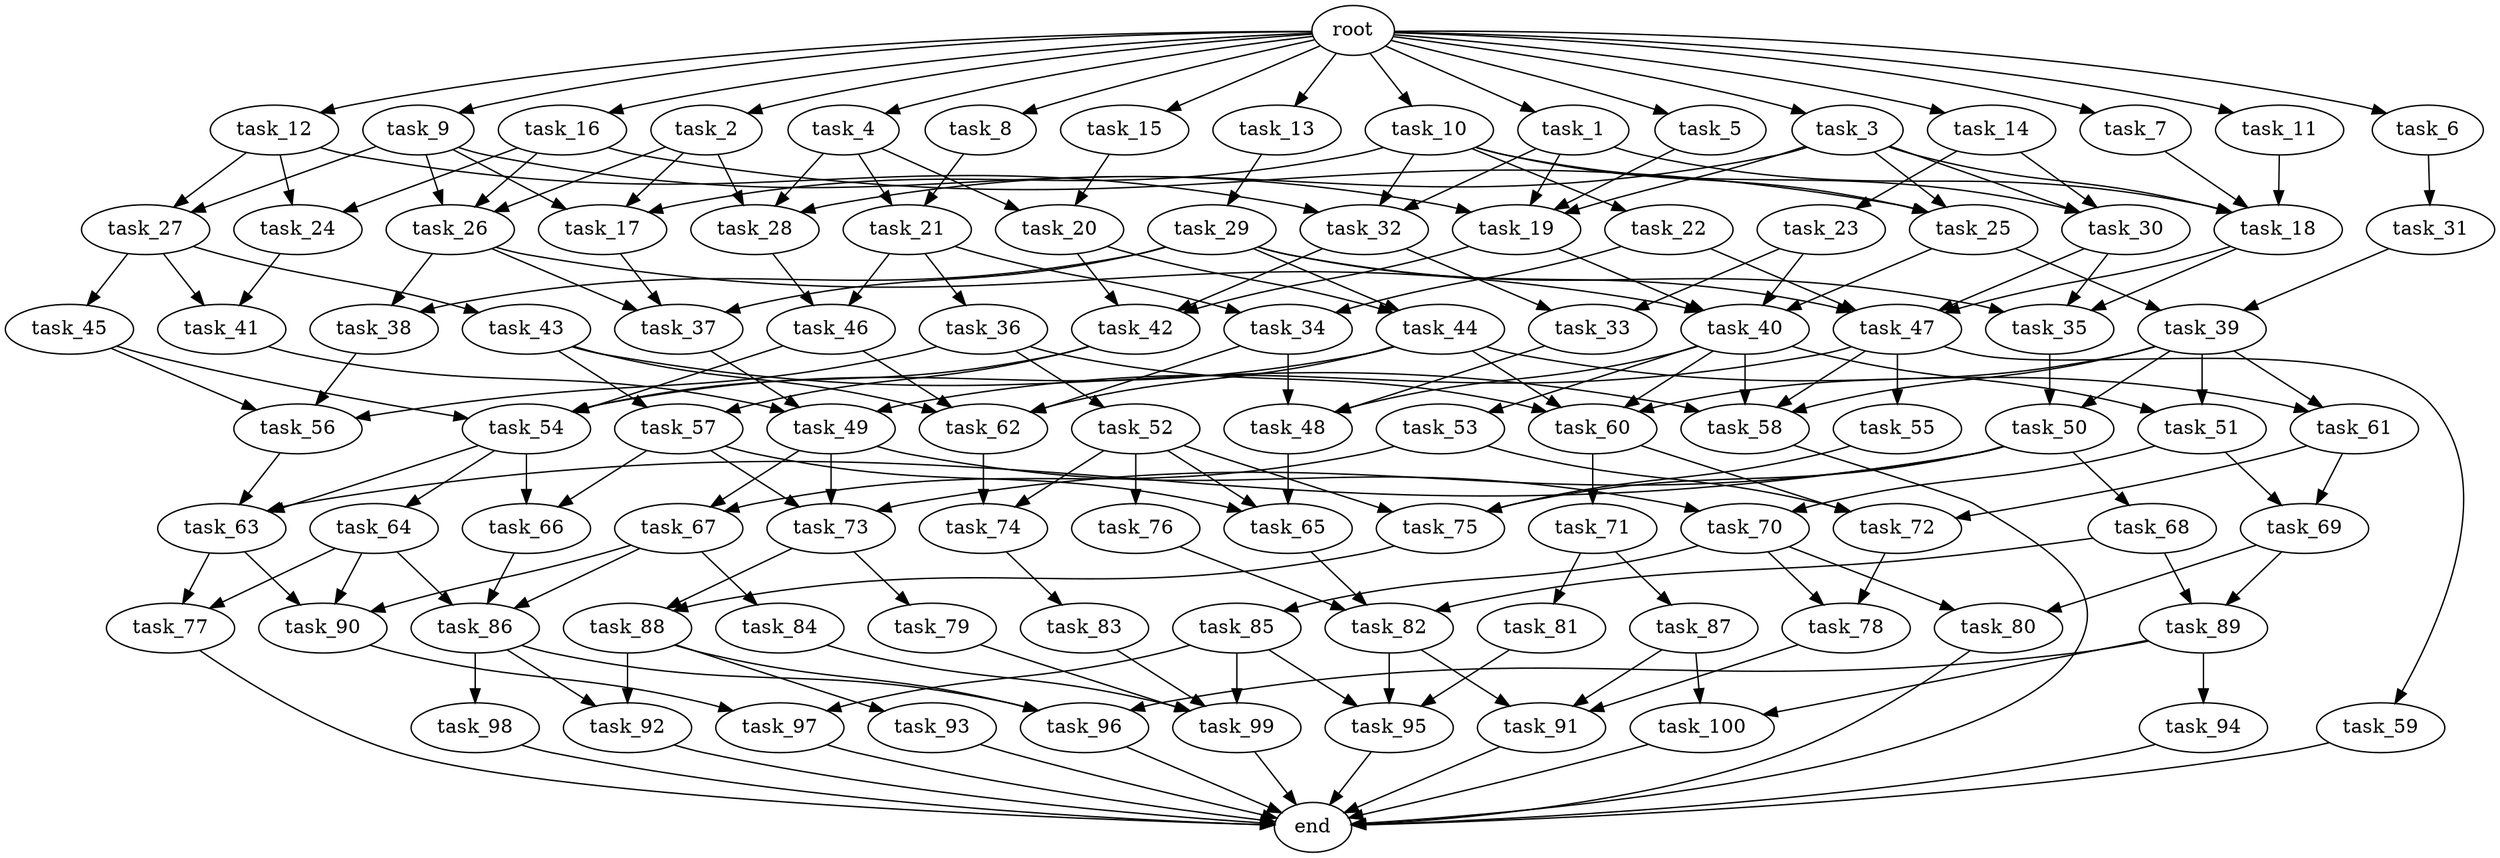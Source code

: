 digraph G {
  task_66 [size="7.565782e+08"];
  task_71 [size="2.155210e+08"];
  task_79 [size="1.204656e+09"];
  task_27 [size="9.914752e+07"];
  task_34 [size="1.269979e+09"];
  task_69 [size="2.861021e+09"];
  task_63 [size="3.744982e+09"];
  task_87 [size="7.432985e+08"];
  task_26 [size="1.179060e+09"];
  task_25 [size="1.250364e+09"];
  task_44 [size="1.015517e+09"];
  task_19 [size="1.443546e+08"];
  task_57 [size="3.300824e+08"];
  task_47 [size="4.390009e+09"];
  task_29 [size="2.757659e+09"];
  task_20 [size="1.169291e+09"];
  task_56 [size="5.605531e+08"];
  task_15 [size="2.354169e+08"];
  task_77 [size="1.103561e+09"];
  task_92 [size="1.122251e+09"];
  task_100 [size="4.882341e+09"];
  task_16 [size="3.532749e+09"];
  task_91 [size="3.467173e+09"];
  task_82 [size="4.835679e+09"];
  task_73 [size="3.612326e+09"];
  task_65 [size="7.951692e+08"];
  task_10 [size="3.284938e+09"];
  task_30 [size="4.185555e+09"];
  task_23 [size="7.076716e+07"];
  task_78 [size="4.478848e+09"];
  task_28 [size="9.686191e+08"];
  task_38 [size="1.444702e+09"];
  task_32 [size="3.712495e+09"];
  task_4 [size="3.404212e+09"];
  task_9 [size="4.693798e+09"];
  task_84 [size="4.802705e+09"];
  task_14 [size="4.952241e+09"];
  end [size="0.000000e+00"];
  task_83 [size="4.420615e+08"];
  task_90 [size="1.483612e+09"];
  task_59 [size="6.673979e+08"];
  task_12 [size="7.320858e+08"];
  task_46 [size="1.392706e+09"];
  task_36 [size="1.847801e+09"];
  task_40 [size="1.570487e+09"];
  task_62 [size="4.796092e+09"];
  task_45 [size="4.390170e+09"];
  task_53 [size="2.477689e+09"];
  task_24 [size="7.632504e+08"];
  task_33 [size="3.826412e+09"];
  task_89 [size="3.014409e+08"];
  task_94 [size="4.618595e+09"];
  task_41 [size="1.354274e+09"];
  task_72 [size="4.058138e+09"];
  task_18 [size="1.404516e+09"];
  task_64 [size="4.388915e+09"];
  task_54 [size="4.975298e+09"];
  task_95 [size="1.349074e+09"];
  task_70 [size="4.418194e+08"];
  task_11 [size="2.676595e+09"];
  task_43 [size="2.895922e+09"];
  task_88 [size="2.611530e+09"];
  task_96 [size="3.217990e+09"];
  task_6 [size="2.009514e+09"];
  task_42 [size="4.486100e+09"];
  task_17 [size="2.019124e+08"];
  task_22 [size="1.363503e+09"];
  task_93 [size="3.832847e+09"];
  task_98 [size="4.255329e+09"];
  task_97 [size="4.713301e+09"];
  task_58 [size="1.926501e+09"];
  task_67 [size="2.689328e+09"];
  root [size="0.000000e+00"];
  task_48 [size="2.572122e+09"];
  task_35 [size="3.141627e+09"];
  task_80 [size="6.375217e+08"];
  task_99 [size="4.729645e+09"];
  task_68 [size="8.166364e+08"];
  task_1 [size="1.691366e+09"];
  task_55 [size="3.293582e+09"];
  task_13 [size="1.383168e+09"];
  task_52 [size="2.908301e+09"];
  task_81 [size="4.526906e+09"];
  task_39 [size="2.015964e+09"];
  task_2 [size="5.148609e+08"];
  task_37 [size="8.074088e+08"];
  task_5 [size="4.040236e+09"];
  task_76 [size="3.664994e+09"];
  task_51 [size="1.469260e+09"];
  task_7 [size="2.949829e+09"];
  task_60 [size="3.613868e+09"];
  task_74 [size="3.322861e+09"];
  task_85 [size="4.995506e+09"];
  task_49 [size="2.510342e+09"];
  task_31 [size="4.748958e+09"];
  task_21 [size="1.829739e+09"];
  task_3 [size="3.890169e+09"];
  task_8 [size="1.373756e+09"];
  task_75 [size="4.775714e+09"];
  task_50 [size="3.611866e+09"];
  task_61 [size="3.926905e+09"];
  task_86 [size="1.929390e+09"];

  task_66 -> task_86 [size="7.565782e+07"];
  task_71 -> task_87 [size="4.310419e+07"];
  task_71 -> task_81 [size="4.310419e+07"];
  task_79 -> task_99 [size="2.409312e+08"];
  task_27 -> task_41 [size="9.914752e+06"];
  task_27 -> task_45 [size="9.914752e+06"];
  task_27 -> task_43 [size="9.914752e+06"];
  task_34 -> task_62 [size="1.269979e+08"];
  task_34 -> task_48 [size="1.269979e+08"];
  task_69 -> task_80 [size="2.861021e+08"];
  task_69 -> task_89 [size="2.861021e+08"];
  task_63 -> task_90 [size="2.496655e+08"];
  task_63 -> task_77 [size="2.496655e+08"];
  task_87 -> task_100 [size="1.486597e+08"];
  task_87 -> task_91 [size="1.486597e+08"];
  task_26 -> task_37 [size="7.860401e+07"];
  task_26 -> task_40 [size="7.860401e+07"];
  task_26 -> task_38 [size="7.860401e+07"];
  task_25 -> task_40 [size="8.335763e+07"];
  task_25 -> task_39 [size="8.335763e+07"];
  task_44 -> task_54 [size="1.015517e+08"];
  task_44 -> task_60 [size="1.015517e+08"];
  task_44 -> task_62 [size="1.015517e+08"];
  task_44 -> task_61 [size="1.015517e+08"];
  task_19 -> task_40 [size="7.217732e+06"];
  task_19 -> task_42 [size="7.217732e+06"];
  task_57 -> task_66 [size="3.300824e+07"];
  task_57 -> task_73 [size="3.300824e+07"];
  task_57 -> task_65 [size="3.300824e+07"];
  task_47 -> task_49 [size="2.195004e+08"];
  task_47 -> task_58 [size="2.195004e+08"];
  task_47 -> task_59 [size="2.195004e+08"];
  task_47 -> task_55 [size="2.195004e+08"];
  task_29 -> task_37 [size="5.515318e+08"];
  task_29 -> task_38 [size="5.515318e+08"];
  task_29 -> task_47 [size="5.515318e+08"];
  task_29 -> task_35 [size="5.515318e+08"];
  task_29 -> task_44 [size="5.515318e+08"];
  task_20 -> task_42 [size="1.169291e+08"];
  task_20 -> task_44 [size="1.169291e+08"];
  task_56 -> task_63 [size="3.737021e+07"];
  task_15 -> task_20 [size="4.708338e+07"];
  task_77 -> end [size="1.000000e-12"];
  task_92 -> end [size="1.000000e-12"];
  task_100 -> end [size="1.000000e-12"];
  task_16 -> task_26 [size="7.065498e+08"];
  task_16 -> task_24 [size="7.065498e+08"];
  task_16 -> task_25 [size="7.065498e+08"];
  task_91 -> end [size="1.000000e-12"];
  task_82 -> task_95 [size="3.223786e+08"];
  task_82 -> task_91 [size="3.223786e+08"];
  task_73 -> task_79 [size="2.408217e+08"];
  task_73 -> task_88 [size="2.408217e+08"];
  task_65 -> task_82 [size="5.301128e+07"];
  task_10 -> task_30 [size="6.569876e+08"];
  task_10 -> task_17 [size="6.569876e+08"];
  task_10 -> task_22 [size="6.569876e+08"];
  task_10 -> task_32 [size="6.569876e+08"];
  task_10 -> task_25 [size="6.569876e+08"];
  task_30 -> task_47 [size="2.790370e+08"];
  task_30 -> task_35 [size="2.790370e+08"];
  task_23 -> task_40 [size="1.415343e+07"];
  task_23 -> task_33 [size="1.415343e+07"];
  task_78 -> task_91 [size="4.478848e+08"];
  task_28 -> task_46 [size="6.457461e+07"];
  task_38 -> task_56 [size="1.444702e+08"];
  task_32 -> task_33 [size="2.474997e+08"];
  task_32 -> task_42 [size="2.474997e+08"];
  task_4 -> task_21 [size="6.808424e+08"];
  task_4 -> task_20 [size="6.808424e+08"];
  task_4 -> task_28 [size="6.808424e+08"];
  task_9 -> task_19 [size="9.387597e+08"];
  task_9 -> task_27 [size="9.387597e+08"];
  task_9 -> task_17 [size="9.387597e+08"];
  task_9 -> task_26 [size="9.387597e+08"];
  task_84 -> task_99 [size="9.605409e+08"];
  task_14 -> task_30 [size="9.904482e+08"];
  task_14 -> task_23 [size="9.904482e+08"];
  task_83 -> task_99 [size="8.841229e+07"];
  task_90 -> task_97 [size="9.890747e+07"];
  task_59 -> end [size="1.000000e-12"];
  task_12 -> task_27 [size="1.464172e+08"];
  task_12 -> task_24 [size="1.464172e+08"];
  task_12 -> task_32 [size="1.464172e+08"];
  task_46 -> task_54 [size="1.392706e+08"];
  task_46 -> task_62 [size="1.392706e+08"];
  task_36 -> task_60 [size="3.695603e+08"];
  task_36 -> task_56 [size="3.695603e+08"];
  task_36 -> task_52 [size="3.695603e+08"];
  task_40 -> task_58 [size="7.852437e+07"];
  task_40 -> task_60 [size="7.852437e+07"];
  task_40 -> task_53 [size="7.852437e+07"];
  task_40 -> task_51 [size="7.852437e+07"];
  task_40 -> task_48 [size="7.852437e+07"];
  task_62 -> task_74 [size="2.398046e+08"];
  task_45 -> task_54 [size="8.780340e+08"];
  task_45 -> task_56 [size="8.780340e+08"];
  task_53 -> task_67 [size="4.955378e+08"];
  task_53 -> task_72 [size="4.955378e+08"];
  task_24 -> task_41 [size="7.632504e+07"];
  task_33 -> task_48 [size="3.826412e+08"];
  task_89 -> task_94 [size="3.014409e+07"];
  task_89 -> task_96 [size="3.014409e+07"];
  task_89 -> task_100 [size="3.014409e+07"];
  task_94 -> end [size="1.000000e-12"];
  task_41 -> task_49 [size="1.354274e+08"];
  task_72 -> task_78 [size="2.705425e+08"];
  task_18 -> task_47 [size="7.022582e+07"];
  task_18 -> task_35 [size="7.022582e+07"];
  task_64 -> task_90 [size="8.777830e+08"];
  task_64 -> task_86 [size="8.777830e+08"];
  task_64 -> task_77 [size="8.777830e+08"];
  task_54 -> task_63 [size="2.487649e+08"];
  task_54 -> task_66 [size="2.487649e+08"];
  task_54 -> task_64 [size="2.487649e+08"];
  task_95 -> end [size="1.000000e-12"];
  task_70 -> task_80 [size="4.418194e+07"];
  task_70 -> task_78 [size="4.418194e+07"];
  task_70 -> task_85 [size="4.418194e+07"];
  task_11 -> task_18 [size="5.353190e+08"];
  task_43 -> task_58 [size="5.791844e+08"];
  task_43 -> task_57 [size="5.791844e+08"];
  task_43 -> task_62 [size="5.791844e+08"];
  task_88 -> task_96 [size="2.611530e+08"];
  task_88 -> task_92 [size="2.611530e+08"];
  task_88 -> task_93 [size="2.611530e+08"];
  task_96 -> end [size="1.000000e-12"];
  task_6 -> task_31 [size="4.019028e+08"];
  task_42 -> task_54 [size="2.990733e+08"];
  task_42 -> task_57 [size="2.990733e+08"];
  task_17 -> task_37 [size="1.346082e+07"];
  task_22 -> task_34 [size="2.727007e+08"];
  task_22 -> task_47 [size="2.727007e+08"];
  task_93 -> end [size="1.000000e-12"];
  task_98 -> end [size="1.000000e-12"];
  task_97 -> end [size="1.000000e-12"];
  task_58 -> end [size="1.000000e-12"];
  task_67 -> task_90 [size="2.689328e+08"];
  task_67 -> task_84 [size="2.689328e+08"];
  task_67 -> task_86 [size="2.689328e+08"];
  root -> task_4 [size="1.000000e-12"];
  root -> task_1 [size="1.000000e-12"];
  root -> task_7 [size="1.000000e-12"];
  root -> task_13 [size="1.000000e-12"];
  root -> task_8 [size="1.000000e-12"];
  root -> task_11 [size="1.000000e-12"];
  root -> task_15 [size="1.000000e-12"];
  root -> task_2 [size="1.000000e-12"];
  root -> task_9 [size="1.000000e-12"];
  root -> task_6 [size="1.000000e-12"];
  root -> task_14 [size="1.000000e-12"];
  root -> task_16 [size="1.000000e-12"];
  root -> task_5 [size="1.000000e-12"];
  root -> task_12 [size="1.000000e-12"];
  root -> task_3 [size="1.000000e-12"];
  root -> task_10 [size="1.000000e-12"];
  task_48 -> task_65 [size="1.714748e+08"];
  task_35 -> task_50 [size="2.094418e+08"];
  task_80 -> end [size="1.000000e-12"];
  task_99 -> end [size="1.000000e-12"];
  task_68 -> task_89 [size="1.633273e+08"];
  task_68 -> task_82 [size="1.633273e+08"];
  task_1 -> task_19 [size="3.382731e+08"];
  task_1 -> task_32 [size="3.382731e+08"];
  task_1 -> task_18 [size="3.382731e+08"];
  task_55 -> task_75 [size="6.587165e+08"];
  task_13 -> task_29 [size="2.766336e+08"];
  task_52 -> task_76 [size="5.816603e+08"];
  task_52 -> task_75 [size="5.816603e+08"];
  task_52 -> task_74 [size="5.816603e+08"];
  task_52 -> task_65 [size="5.816603e+08"];
  task_81 -> task_95 [size="9.053812e+08"];
  task_39 -> task_58 [size="2.015964e+08"];
  task_39 -> task_60 [size="2.015964e+08"];
  task_39 -> task_50 [size="2.015964e+08"];
  task_39 -> task_51 [size="2.015964e+08"];
  task_39 -> task_61 [size="2.015964e+08"];
  task_2 -> task_17 [size="1.029722e+08"];
  task_2 -> task_26 [size="1.029722e+08"];
  task_2 -> task_28 [size="1.029722e+08"];
  task_37 -> task_49 [size="5.382725e+07"];
  task_5 -> task_19 [size="8.080473e+08"];
  task_76 -> task_82 [size="7.329988e+08"];
  task_51 -> task_70 [size="1.469260e+08"];
  task_51 -> task_69 [size="1.469260e+08"];
  task_7 -> task_18 [size="5.899657e+08"];
  task_60 -> task_72 [size="1.806934e+08"];
  task_60 -> task_71 [size="1.806934e+08"];
  task_74 -> task_83 [size="3.322861e+08"];
  task_85 -> task_97 [size="9.991012e+08"];
  task_85 -> task_95 [size="9.991012e+08"];
  task_85 -> task_99 [size="9.991012e+08"];
  task_49 -> task_70 [size="1.673561e+08"];
  task_49 -> task_73 [size="1.673561e+08"];
  task_49 -> task_67 [size="1.673561e+08"];
  task_31 -> task_39 [size="9.497915e+08"];
  task_21 -> task_36 [size="1.829739e+08"];
  task_21 -> task_34 [size="1.829739e+08"];
  task_21 -> task_46 [size="1.829739e+08"];
  task_3 -> task_19 [size="7.780338e+08"];
  task_3 -> task_28 [size="7.780338e+08"];
  task_3 -> task_30 [size="7.780338e+08"];
  task_3 -> task_25 [size="7.780338e+08"];
  task_3 -> task_18 [size="7.780338e+08"];
  task_8 -> task_21 [size="2.747511e+08"];
  task_75 -> task_88 [size="3.183809e+08"];
  task_50 -> task_68 [size="3.611866e+08"];
  task_50 -> task_63 [size="3.611866e+08"];
  task_50 -> task_73 [size="3.611866e+08"];
  task_50 -> task_75 [size="3.611866e+08"];
  task_61 -> task_69 [size="3.926905e+08"];
  task_61 -> task_72 [size="3.926905e+08"];
  task_86 -> task_96 [size="1.286260e+08"];
  task_86 -> task_92 [size="1.286260e+08"];
  task_86 -> task_98 [size="1.286260e+08"];
}

